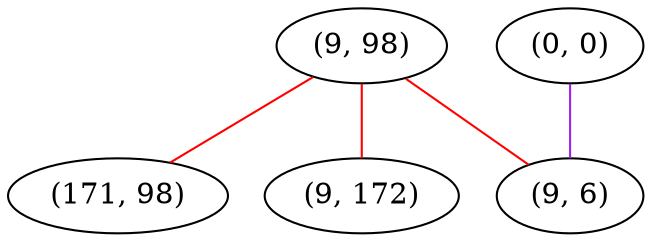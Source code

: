 graph "" {
"(9, 98)";
"(171, 98)";
"(0, 0)";
"(9, 6)";
"(9, 172)";
"(9, 98)" -- "(171, 98)"  [color=red, key=0, weight=1];
"(9, 98)" -- "(9, 6)"  [color=red, key=0, weight=1];
"(9, 98)" -- "(9, 172)"  [color=red, key=0, weight=1];
"(0, 0)" -- "(9, 6)"  [color=purple, key=0, weight=4];
}
